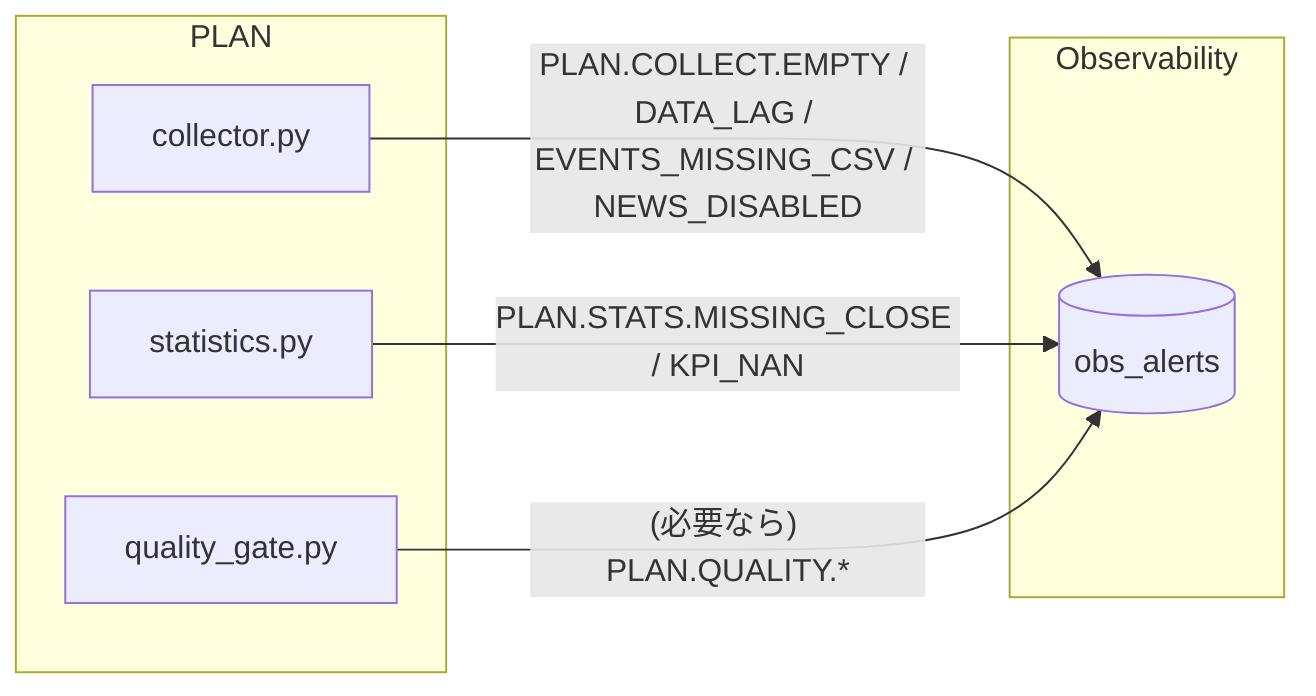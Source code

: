 flowchart LR
  subgraph PLAN
    COL[collector.py]
    STAT[statistics.py]
    QG[quality_gate.py]
  end
  subgraph OBS[Observability]
    ALERT[(obs_alerts)]
  end

  COL -- "PLAN.COLLECT.EMPTY / DATA_LAG / EVENTS_MISSING_CSV / NEWS_DISABLED" --> ALERT
  STAT -- "PLAN.STATS.MISSING_CLOSE / KPI_NAN" --> ALERT
  QG -- "(必要なら) PLAN.QUALITY.*" --> ALERT